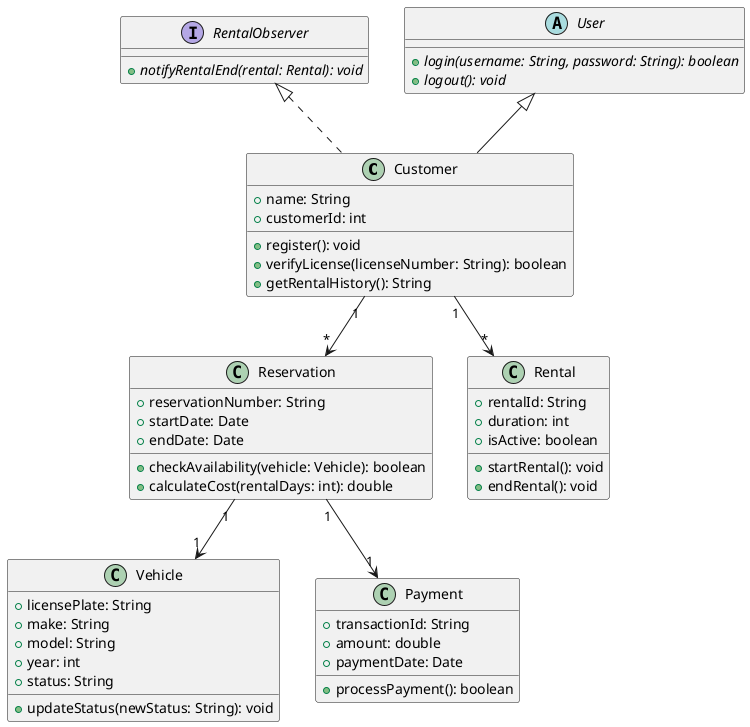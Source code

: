 ```plantuml
@startuml
class Customer {
    + name: String
    + customerId: int
    + register(): void
    + verifyLicense(licenseNumber: String): boolean
    + getRentalHistory(): String
}

class Vehicle {
    + licensePlate: String
    + make: String
    + model: String
    + year: int
    + status: String
    + updateStatus(newStatus: String): void
}

class Reservation {
    + reservationNumber: String
    + startDate: Date
    + endDate: Date
    + checkAvailability(vehicle: Vehicle): boolean
    + calculateCost(rentalDays: int): double
}

class Rental {
    + rentalId: String
    + duration: int
    + isActive: boolean
    + startRental(): void
    + endRental(): void
}

class Payment {
    + transactionId: String
    + amount: double
    + paymentDate: Date
    + processPayment(): boolean
}

interface RentalObserver {
    + {abstract} notifyRentalEnd(rental: Rental): void
}

abstract class User {
    + {abstract} login(username: String, password: String): boolean
    + {abstract} logout(): void
}

RentalObserver <|.. Customer
User <|-- Customer
Customer "1" --> "*" Rental
Customer "1" --> "*" Reservation
Reservation "1" --> "1" Payment
Reservation "1" --> "1" Vehicle
@enduml
